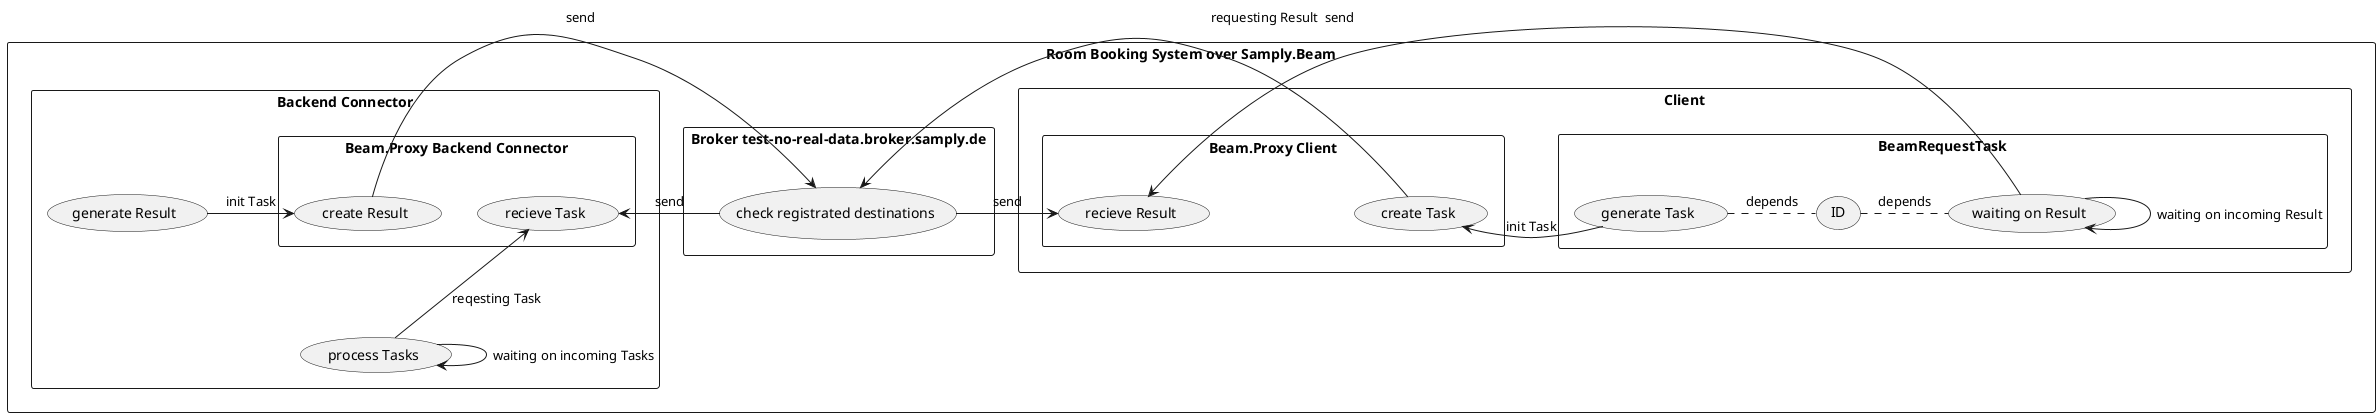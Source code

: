 @startuml

rectangle "Room Booking System over Samply.Beam" {
    rectangle Client {
        rectangle "BeamRequestTask" {
            (generate Task) . (ID): depends
            (ID) . (waiting on Result): depends 
            (waiting on Result) -> (waiting on Result): waiting on incoming Result
        }
        rectangle "Beam.Proxy Client" {
            (generate Task) -> (create Task): init Task
            (recieve Result) <- (waiting on Result): requesting Result
        }
    }
    rectangle "Broker test-no-real-data.broker.samply.de" {
        (create Task) -> (check registrated destinations): send
        (recieve Result) <- (check registrated destinations): send
    }
    rectangle "Backend Connector" {
        rectangle "Beam.Proxy Backend Connector" {
            (check registrated destinations) -> (recieve Task): send
            (create Result) -> (check registrated destinations): send
        }
        (recieve Task) <-- (process Tasks): reqesting Task
        (process Tasks) -> (process Tasks): waiting on incoming Tasks
        (generate Result) -> (create Result): init Task
    }
}
@enduml